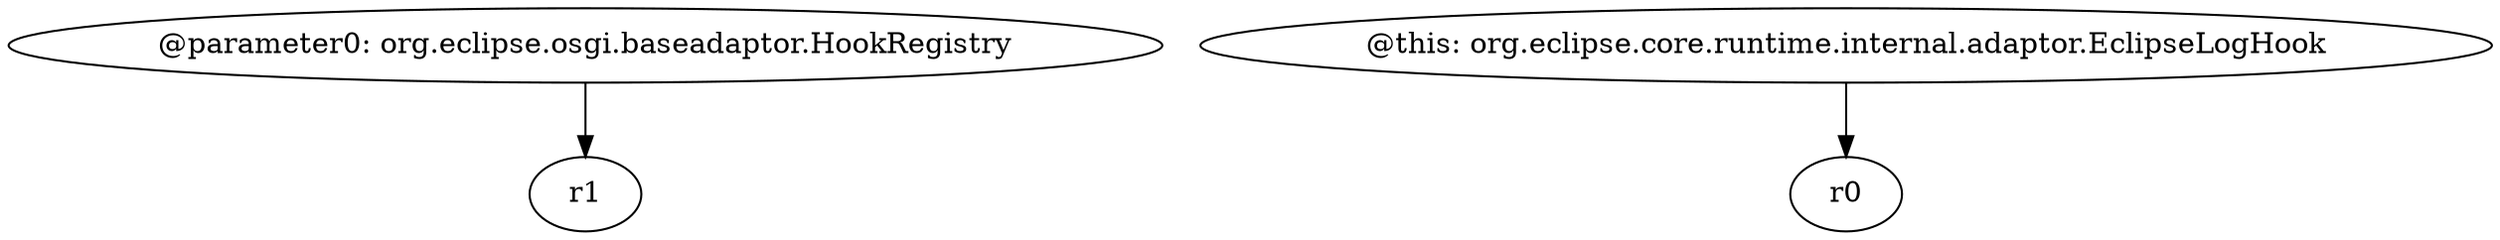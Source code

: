 digraph g {
0[label="@parameter0: org.eclipse.osgi.baseadaptor.HookRegistry"]
1[label="r1"]
0->1[label=""]
2[label="@this: org.eclipse.core.runtime.internal.adaptor.EclipseLogHook"]
3[label="r0"]
2->3[label=""]
}